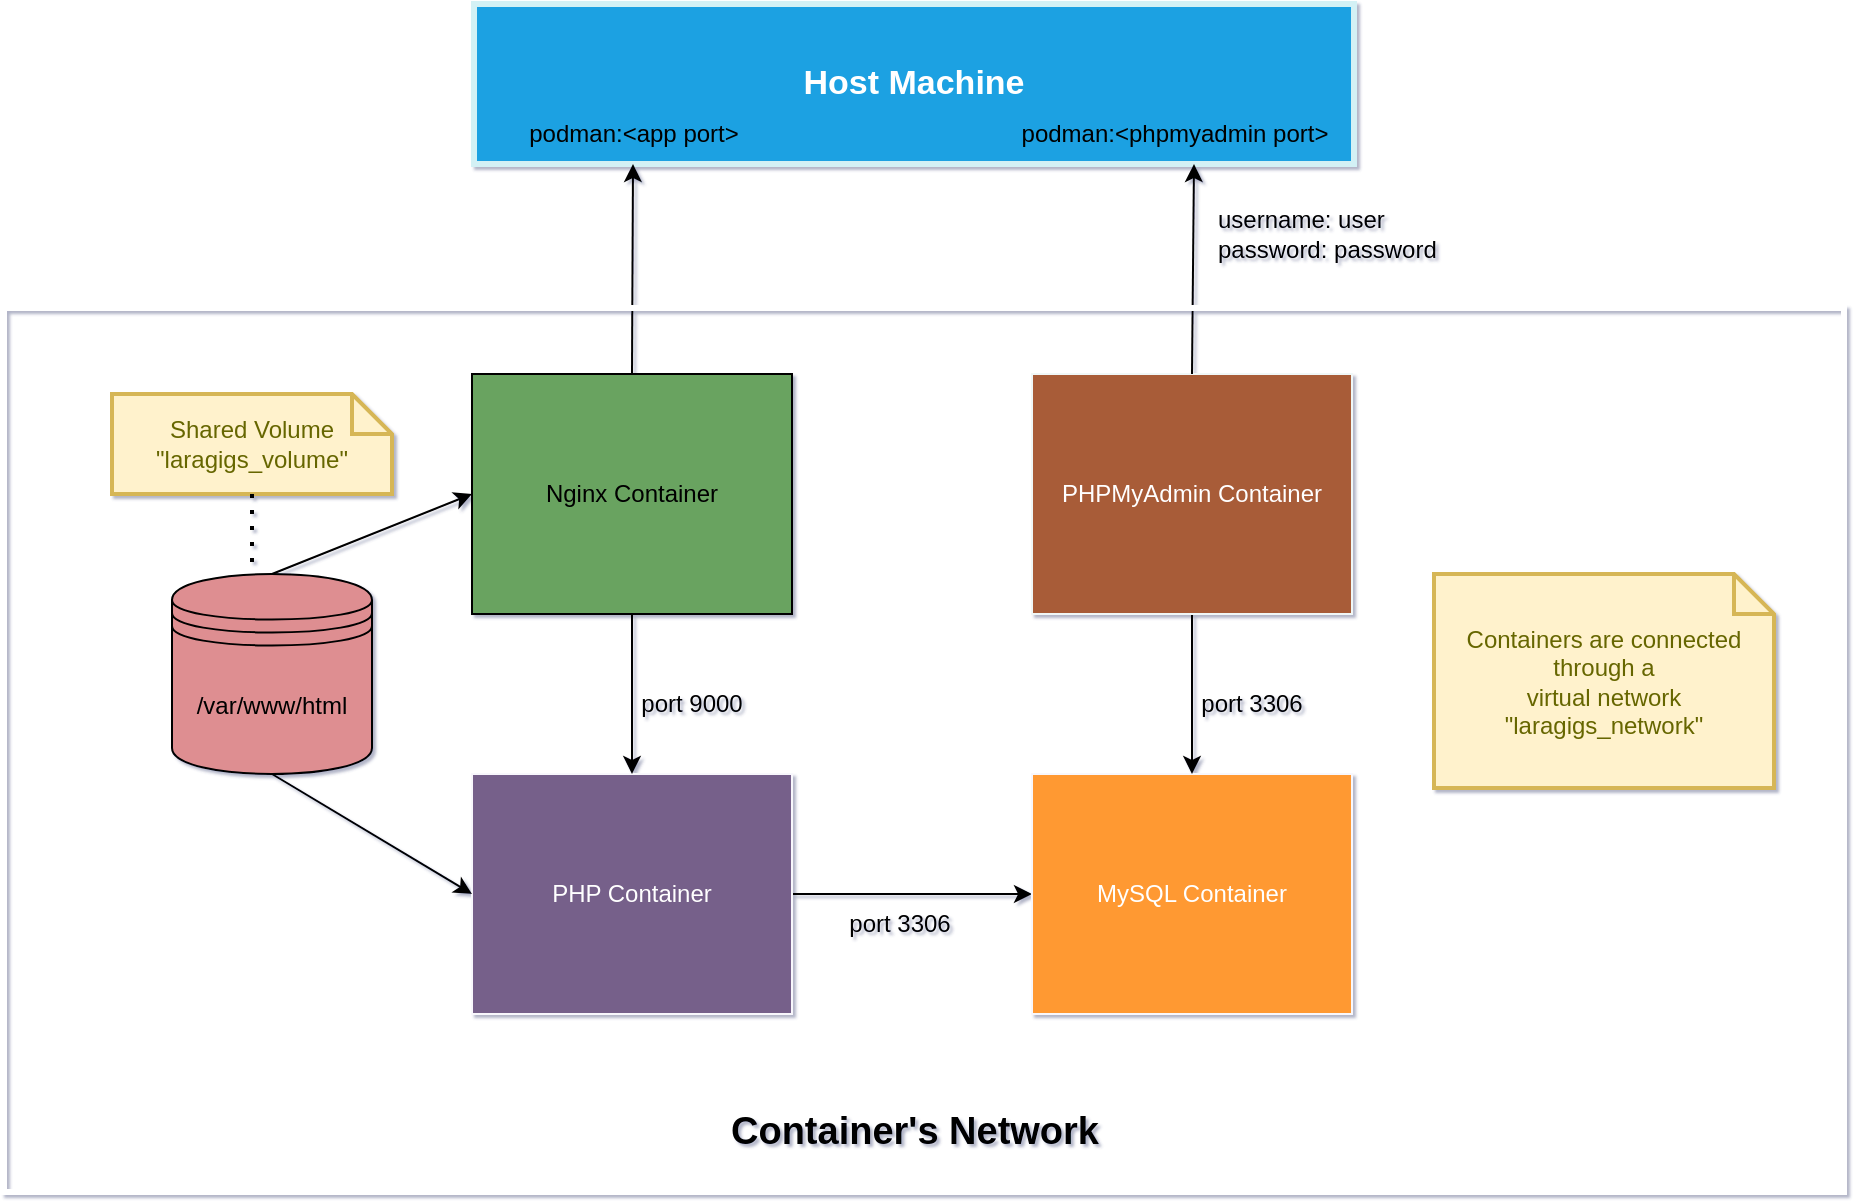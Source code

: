 <mxfile>
    <diagram id="8UtTZmWbgRumv9ED-oRE" name="Page-1">
        <mxGraphModel dx="1294" dy="924" grid="1" gridSize="10" guides="1" tooltips="1" connect="1" arrows="1" fold="1" page="1" pageScale="1" pageWidth="1169" pageHeight="1654" math="0" shadow="1">
            <root>
                <mxCell id="0"/>
                <mxCell id="1" parent="0"/>
                <mxCell id="2" value="&lt;b&gt;&lt;font style=&quot;font-size: 17px;&quot;&gt;Host Machine&lt;/font&gt;&lt;/b&gt;" style="rounded=0;whiteSpace=wrap;html=1;fillColor=#1ba1e2;fontColor=#ffffff;strokeColor=#D3F1F5;strokeWidth=3;" vertex="1" parent="1">
                    <mxGeometry x="360" y="238" width="440" height="80" as="geometry"/>
                </mxCell>
                <mxCell id="3" value="Nginx Container" style="rounded=0;whiteSpace=wrap;html=1;fontSize=12;fillColor=#69A360;" vertex="1" parent="1">
                    <mxGeometry x="359" y="423" width="160" height="120" as="geometry"/>
                </mxCell>
                <mxCell id="16" style="edgeStyle=none;html=1;exitX=1;exitY=0.5;exitDx=0;exitDy=0;entryX=0;entryY=0.5;entryDx=0;entryDy=0;fontSize=12;rounded=0;" edge="1" parent="1" source="4" target="5">
                    <mxGeometry relative="1" as="geometry"/>
                </mxCell>
                <mxCell id="4" value="PHP Container" style="rounded=0;whiteSpace=wrap;html=1;fontSize=12;fillColor=#76608a;fontColor=#ffffff;strokeColor=#F8F7FC;" vertex="1" parent="1">
                    <mxGeometry x="359" y="623" width="160" height="120" as="geometry"/>
                </mxCell>
                <mxCell id="5" value="MySQL Container" style="rounded=0;whiteSpace=wrap;html=1;fontSize=12;fillColor=#FF9933;fontColor=#ffffff;strokeColor=#F8F7FC;" vertex="1" parent="1">
                    <mxGeometry x="639" y="623" width="160" height="120" as="geometry"/>
                </mxCell>
                <mxCell id="14" value="" style="edgeStyle=none;html=1;fontSize=12;rounded=0;" edge="1" parent="1" source="6" target="5">
                    <mxGeometry relative="1" as="geometry"/>
                </mxCell>
                <mxCell id="6" value="PHPMyAdmin Container" style="rounded=0;whiteSpace=wrap;html=1;fontSize=12;fillColor=#A85B39;fontColor=#ffffff;strokeColor=#F0F7F7;" vertex="1" parent="1">
                    <mxGeometry x="639" y="423" width="160" height="120" as="geometry"/>
                </mxCell>
                <mxCell id="7" value="" style="endArrow=classic;html=1;exitX=0.5;exitY=0;exitDx=0;exitDy=0;rounded=0;" edge="1" parent="1" source="6">
                    <mxGeometry width="50" height="50" relative="1" as="geometry">
                        <mxPoint x="550" y="508" as="sourcePoint"/>
                        <mxPoint x="720" y="318" as="targetPoint"/>
                    </mxGeometry>
                </mxCell>
                <mxCell id="8" value="" style="endArrow=classic;html=1;exitX=0.5;exitY=0;exitDx=0;exitDy=0;rounded=0;" edge="1" parent="1" source="3">
                    <mxGeometry width="50" height="50" relative="1" as="geometry">
                        <mxPoint x="439.5" y="398" as="sourcePoint"/>
                        <mxPoint x="439.5" y="318" as="targetPoint"/>
                    </mxGeometry>
                </mxCell>
                <mxCell id="9" value="podman:&amp;lt;phpmyadmin port&amp;gt;" style="text;html=1;strokeColor=none;fillColor=none;align=center;verticalAlign=middle;whiteSpace=wrap;rounded=0;" vertex="1" parent="1">
                    <mxGeometry x="621" y="288" width="179" height="30" as="geometry"/>
                </mxCell>
                <mxCell id="11" value="podman:&amp;lt;app port&amp;gt;" style="text;html=1;strokeColor=none;fillColor=none;align=center;verticalAlign=middle;whiteSpace=wrap;rounded=0;" vertex="1" parent="1">
                    <mxGeometry x="370" y="288" width="140" height="30" as="geometry"/>
                </mxCell>
                <mxCell id="12" value="" style="endArrow=classic;html=1;exitX=0.5;exitY=1;exitDx=0;exitDy=0;fontSize=12;rounded=0;" edge="1" parent="1" source="3" target="4">
                    <mxGeometry width="50" height="50" relative="1" as="geometry">
                        <mxPoint x="549" y="523" as="sourcePoint"/>
                        <mxPoint x="599" y="473" as="targetPoint"/>
                    </mxGeometry>
                </mxCell>
                <mxCell id="13" value="port 9000" style="text;html=1;strokeColor=none;fillColor=none;align=center;verticalAlign=middle;whiteSpace=wrap;rounded=0;fontSize=12;" vertex="1" parent="1">
                    <mxGeometry x="439" y="573" width="60" height="30" as="geometry"/>
                </mxCell>
                <mxCell id="15" value="port 3306" style="text;html=1;strokeColor=none;fillColor=none;align=center;verticalAlign=middle;whiteSpace=wrap;rounded=0;fontSize=12;" vertex="1" parent="1">
                    <mxGeometry x="719" y="573" width="60" height="30" as="geometry"/>
                </mxCell>
                <mxCell id="17" value="port 3306" style="text;html=1;strokeColor=none;fillColor=none;align=center;verticalAlign=middle;whiteSpace=wrap;rounded=0;fontSize=12;" vertex="1" parent="1">
                    <mxGeometry x="543" y="683" width="60" height="30" as="geometry"/>
                </mxCell>
                <mxCell id="19" style="edgeStyle=none;html=1;entryX=0;entryY=0.5;entryDx=0;entryDy=0;exitX=0.5;exitY=1;exitDx=0;exitDy=0;fontSize=12;rounded=0;" edge="1" parent="1" source="22" target="4">
                    <mxGeometry relative="1" as="geometry">
                        <mxPoint x="269" y="613" as="sourcePoint"/>
                    </mxGeometry>
                </mxCell>
                <mxCell id="20" style="edgeStyle=none;html=1;exitX=0.5;exitY=0;exitDx=0;exitDy=0;entryX=0;entryY=0.5;entryDx=0;entryDy=0;fontSize=12;rounded=0;" edge="1" parent="1" source="22" target="3">
                    <mxGeometry relative="1" as="geometry">
                        <mxPoint x="261.04" y="533" as="sourcePoint"/>
                    </mxGeometry>
                </mxCell>
                <mxCell id="22" value="/var/www/html" style="shape=datastore;whiteSpace=wrap;html=1;fontSize=12;fillColor=#DE8E91;rounded=0;" vertex="1" parent="1">
                    <mxGeometry x="209" y="523" width="100" height="100" as="geometry"/>
                </mxCell>
                <mxCell id="23" value="Shared Volume&lt;br style=&quot;font-size: 12px;&quot;&gt;&quot;laragigs_volume&quot;" style="shape=note;strokeWidth=2;fontSize=12;size=20;whiteSpace=wrap;html=1;fillColor=#fff2cc;strokeColor=#d6b656;fontColor=#666600;rounded=0;" vertex="1" parent="1">
                    <mxGeometry x="179" y="433" width="140" height="50" as="geometry"/>
                </mxCell>
                <mxCell id="26" value="" style="endArrow=none;dashed=1;html=1;dashPattern=1 3;strokeWidth=2;exitX=0.5;exitY=1;exitDx=0;exitDy=0;exitPerimeter=0;fontSize=12;rounded=0;" edge="1" parent="1" source="23">
                    <mxGeometry width="50" height="50" relative="1" as="geometry">
                        <mxPoint x="549" y="543" as="sourcePoint"/>
                        <mxPoint x="249" y="523" as="targetPoint"/>
                    </mxGeometry>
                </mxCell>
                <mxCell id="27" value="Containers are connected through a&lt;br style=&quot;font-size: 12px;&quot;&gt;virtual network&lt;br style=&quot;font-size: 12px;&quot;&gt;&quot;laragigs_network&quot;" style="shape=note;strokeWidth=2;fontSize=12;size=20;whiteSpace=wrap;html=1;fillColor=#fff2cc;strokeColor=#d6b656;fontColor=#666600;rounded=0;" vertex="1" parent="1">
                    <mxGeometry x="840" y="523" width="170" height="107" as="geometry"/>
                </mxCell>
                <mxCell id="34" value="username: user&lt;br&gt;password: password" style="text;html=1;strokeColor=none;fillColor=none;align=left;verticalAlign=middle;whiteSpace=wrap;rounded=0;" vertex="1" parent="1">
                    <mxGeometry x="730" y="338" width="140" height="30" as="geometry"/>
                </mxCell>
                <mxCell id="35" value="" style="rounded=0;whiteSpace=wrap;html=1;fontSize=12;fillColor=none;strokeWidth=3;strokeColor=#FFFFFF;" vertex="1" parent="1">
                    <mxGeometry x="125" y="390" width="920" height="442" as="geometry"/>
                </mxCell>
                <mxCell id="37" value="&lt;b&gt;&lt;font style=&quot;font-size: 19px;&quot;&gt;Container's Network&lt;/font&gt;&lt;/b&gt;" style="text;html=1;strokeColor=none;fillColor=none;align=center;verticalAlign=middle;whiteSpace=wrap;rounded=0;fontSize=12;" vertex="1" parent="1">
                    <mxGeometry x="451.5" y="787" width="257" height="30" as="geometry"/>
                </mxCell>
            </root>
        </mxGraphModel>
    </diagram>
</mxfile>